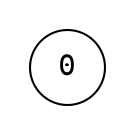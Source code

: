 digraph {
    node [shape=circle, fontname="monospace"];
    edge [arrowsize=0.6];
    layout=circo;
    pad=0.2;

    0;
}
